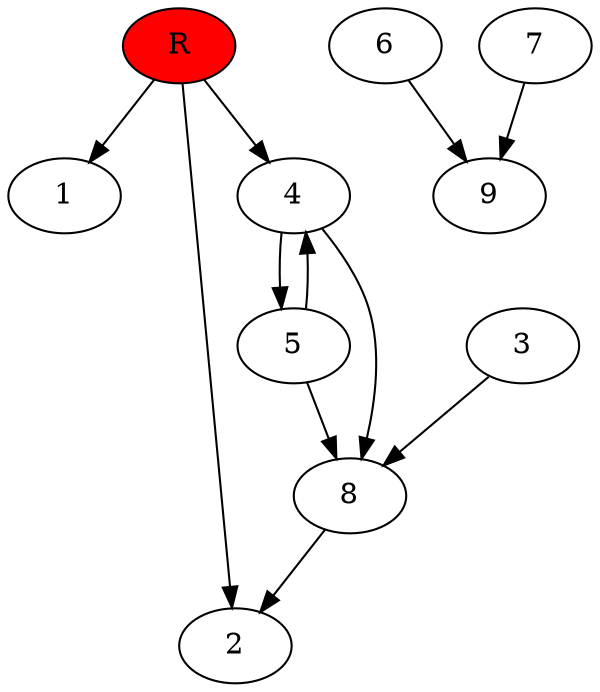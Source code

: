 digraph prb26704 {
	1
	2
	3
	4
	5
	6
	7
	8
	R [fillcolor="#ff0000" style=filled]
	3 -> 8
	4 -> 5
	4 -> 8
	5 -> 4
	5 -> 8
	6 -> 9
	7 -> 9
	8 -> 2
	R -> 1
	R -> 2
	R -> 4
}
